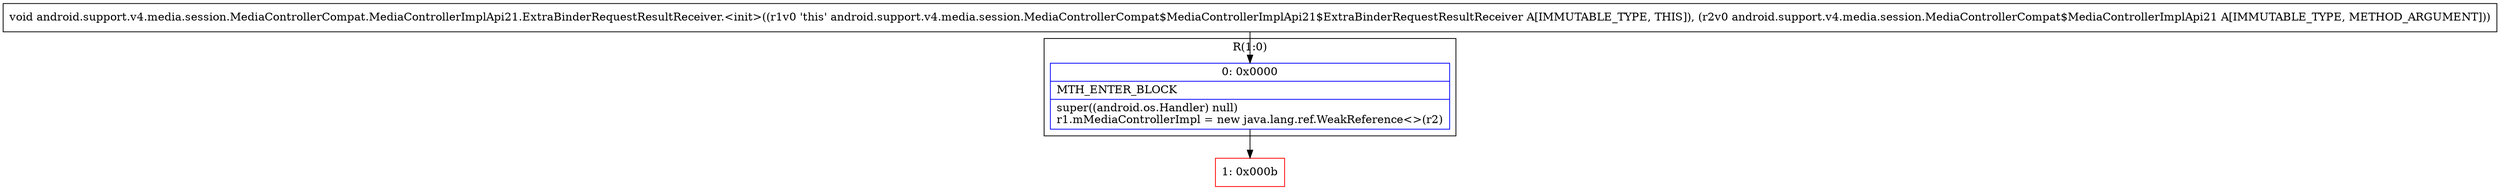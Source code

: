 digraph "CFG forandroid.support.v4.media.session.MediaControllerCompat.MediaControllerImplApi21.ExtraBinderRequestResultReceiver.\<init\>(Landroid\/support\/v4\/media\/session\/MediaControllerCompat$MediaControllerImplApi21;)V" {
subgraph cluster_Region_203501824 {
label = "R(1:0)";
node [shape=record,color=blue];
Node_0 [shape=record,label="{0\:\ 0x0000|MTH_ENTER_BLOCK\l|super((android.os.Handler) null)\lr1.mMediaControllerImpl = new java.lang.ref.WeakReference\<\>(r2)\l}"];
}
Node_1 [shape=record,color=red,label="{1\:\ 0x000b}"];
MethodNode[shape=record,label="{void android.support.v4.media.session.MediaControllerCompat.MediaControllerImplApi21.ExtraBinderRequestResultReceiver.\<init\>((r1v0 'this' android.support.v4.media.session.MediaControllerCompat$MediaControllerImplApi21$ExtraBinderRequestResultReceiver A[IMMUTABLE_TYPE, THIS]), (r2v0 android.support.v4.media.session.MediaControllerCompat$MediaControllerImplApi21 A[IMMUTABLE_TYPE, METHOD_ARGUMENT])) }"];
MethodNode -> Node_0;
Node_0 -> Node_1;
}

